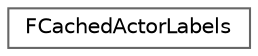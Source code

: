 digraph "Graphical Class Hierarchy"
{
 // INTERACTIVE_SVG=YES
 // LATEX_PDF_SIZE
  bgcolor="transparent";
  edge [fontname=Helvetica,fontsize=10,labelfontname=Helvetica,labelfontsize=10];
  node [fontname=Helvetica,fontsize=10,shape=box,height=0.2,width=0.4];
  rankdir="LR";
  Node0 [id="Node000000",label="FCachedActorLabels",height=0.2,width=0.4,color="grey40", fillcolor="white", style="filled",URL="$d1/d5e/structFCachedActorLabels.html",tooltip="A cache of actor labels."];
}
